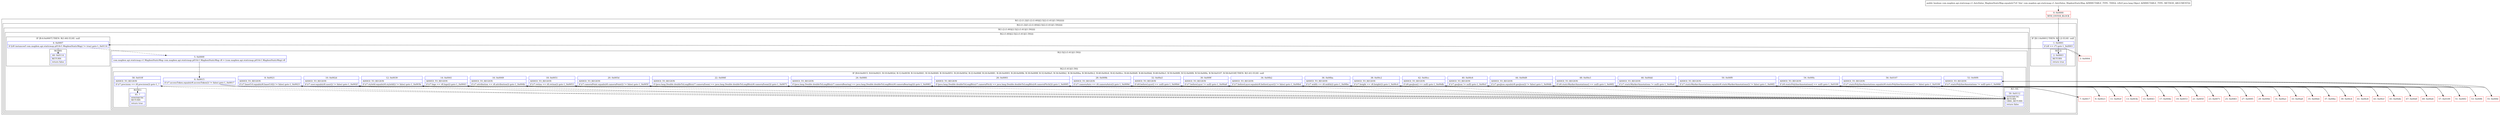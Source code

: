 digraph "CFG forcom.mapbox.api.staticmap.v1.AutoValue_MapboxStaticMap.equals(Ljava\/lang\/Object;)Z" {
subgraph cluster_Region_154633748 {
label = "R(1:(2:(1:2)|(1:(2:(1:60)|(2:5|(2:(1:61)|(1:59)))))))";
node [shape=record,color=blue];
subgraph cluster_Region_1264503688 {
label = "R(2:(1:2)|(1:(2:(1:60)|(2:5|(2:(1:61)|(1:59))))))";
node [shape=record,color=blue];
subgraph cluster_IfRegion_1175001148 {
label = "IF [B:1:0x0001] THEN: R(1:2) ELSE: null";
node [shape=record,color=blue];
Node_1 [shape=record,label="{1\:\ 0x0001|if (r8 == r7) goto L_0x0003\l}"];
subgraph cluster_Region_1322665992 {
label = "R(1:2)";
node [shape=record,color=blue];
Node_2 [shape=record,label="{2\:\ 0x0003|RETURN\l|return true\l}"];
}
}
subgraph cluster_Region_2078568672 {
label = "R(1:(2:(1:60)|(2:5|(2:(1:61)|(1:59)))))";
node [shape=record,color=blue];
subgraph cluster_Region_1188816543 {
label = "R(2:(1:60)|(2:5|(2:(1:61)|(1:59))))";
node [shape=record,color=blue];
subgraph cluster_IfRegion_1209912960 {
label = "IF [B:4:0x0007] THEN: R(1:60) ELSE: null";
node [shape=record,color=blue];
Node_4 [shape=record,label="{4\:\ 0x0007|if ((r8 instanceof com.mapbox.api.staticmap.p014v1.MapboxStaticMap) != true) goto L_0x0114\l}"];
subgraph cluster_Region_888621443 {
label = "R(1:60)";
node [shape=record,color=blue];
Node_60 [shape=record,label="{60\:\ 0x0114|RETURN\l|return false\l}"];
}
}
subgraph cluster_Region_325114015 {
label = "R(2:5|(2:(1:61)|(1:59)))";
node [shape=record,color=blue];
Node_5 [shape=record,label="{5\:\ 0x0009|com.mapbox.api.staticmap.v1.MapboxStaticMap com.mapbox.api.staticmap.p014v1.MapboxStaticMap r8 = (com.mapbox.api.staticmap.p014v1.MapboxStaticMap) r8\l}"];
subgraph cluster_Region_1816939661 {
label = "R(2:(1:61)|(1:59))";
node [shape=record,color=blue];
subgraph cluster_IfRegion_2126488245 {
label = "IF [B:6:0x0015, B:8:0x0021, B:10:0x002d, B:12:0x0039, B:14:0x0041, B:16:0x0049, B:18:0x0051, B:20:0x005d, B:22:0x006f, B:24:0x0081, B:26:0x0093, B:28:0x009b, B:30:0x009f, B:32:0x00a5, B:34:0x00b2, B:36:0x00ba, B:38:0x00c2, B:40:0x00c6, B:42:0x00cc, B:44:0x00d9, B:46:0x00dd, B:48:0x00e3, B:50:0x00f0, B:52:0x00f4, B:54:0x00fa, B:56:0x0107, B:58:0x010f] THEN: R(1:61) ELSE: null";
node [shape=record,color=blue];
Node_6 [shape=record,label="{6\:\ 0x0015|if (r7.accessToken.equals(r8.accessToken()) != false) goto L_0x0017\l}"];
Node_8 [shape=record,label="{8\:\ 0x0021|ADDED_TO_REGION\l|if (r7.baseUrl.equals(r8.baseUrl()) != false) goto L_0x0023\l}"];
Node_10 [shape=record,label="{10\:\ 0x002d|ADDED_TO_REGION\l|if (r7.user.equals(r8.user()) != false) goto L_0x002f\l}"];
Node_12 [shape=record,label="{12\:\ 0x0039|ADDED_TO_REGION\l|if (r7.styleId.equals(r8.styleId()) != false) goto L_0x003b\l}"];
Node_14 [shape=record,label="{14\:\ 0x0041|ADDED_TO_REGION\l|if (r7.logo == r8.logo()) goto L_0x0043\l}"];
Node_16 [shape=record,label="{16\:\ 0x0049|ADDED_TO_REGION\l|if (r7.attribution == r8.attribution()) goto L_0x004b\l}"];
Node_18 [shape=record,label="{18\:\ 0x0051|ADDED_TO_REGION\l|if (r7.retina == r8.retina()) goto L_0x0053\l}"];
Node_20 [shape=record,label="{20\:\ 0x005d|ADDED_TO_REGION\l|if (r7.cameraPoint.equals(r8.cameraPoint()) != false) goto L_0x005f\l}"];
Node_22 [shape=record,label="{22\:\ 0x006f|ADDED_TO_REGION\l|if (java.lang.Double.doubleToLongBits(r7.cameraZoom) == java.lang.Double.doubleToLongBits(r8.cameraZoom())) goto L_0x0071\l}"];
Node_24 [shape=record,label="{24\:\ 0x0081|ADDED_TO_REGION\l|if (java.lang.Double.doubleToLongBits(r7.cameraBearing) == java.lang.Double.doubleToLongBits(r8.cameraBearing())) goto L_0x0083\l}"];
Node_26 [shape=record,label="{26\:\ 0x0093|ADDED_TO_REGION\l|if (java.lang.Double.doubleToLongBits(r7.cameraPitch) == java.lang.Double.doubleToLongBits(r8.cameraPitch())) goto L_0x0095\l}"];
Node_28 [shape=record,label="{28\:\ 0x009b|ADDED_TO_REGION\l|if (r7.cameraAuto == r8.cameraAuto()) goto L_0x009d\l}"];
Node_30 [shape=record,label="{30\:\ 0x009f|ADDED_TO_REGION\l|if (r7.beforeLayer != null) goto L_0x00a8\l}"];
Node_32 [shape=record,label="{32\:\ 0x00a5|ADDED_TO_REGION\l|if (r8.beforeLayer() == null) goto L_0x00b4\l}"];
Node_34 [shape=record,label="{34\:\ 0x00b2|ADDED_TO_REGION\l|if (r7.beforeLayer.equals(r8.beforeLayer()) != false) goto L_0x00b4\l}"];
Node_36 [shape=record,label="{36\:\ 0x00ba|ADDED_TO_REGION\l|if (r7.width == r8.width()) goto L_0x00bc\l}"];
Node_38 [shape=record,label="{38\:\ 0x00c2|ADDED_TO_REGION\l|if (r7.height == r8.height()) goto L_0x00c4\l}"];
Node_40 [shape=record,label="{40\:\ 0x00c6|ADDED_TO_REGION\l|if (r7.geoJson != null) goto L_0x00cf\l}"];
Node_42 [shape=record,label="{42\:\ 0x00cc|ADDED_TO_REGION\l|if (r8.geoJson() == null) goto L_0x00db\l}"];
Node_44 [shape=record,label="{44\:\ 0x00d9|ADDED_TO_REGION\l|if (r7.geoJson.equals(r8.geoJson()) != false) goto L_0x00db\l}"];
Node_46 [shape=record,label="{46\:\ 0x00dd|ADDED_TO_REGION\l|if (r7.staticMarkerAnnotations != null) goto L_0x00e6\l}"];
Node_48 [shape=record,label="{48\:\ 0x00e3|ADDED_TO_REGION\l|if (r8.staticMarkerAnnotations() == null) goto L_0x00f2\l}"];
Node_50 [shape=record,label="{50\:\ 0x00f0|ADDED_TO_REGION\l|if (r7.staticMarkerAnnotations.equals(r8.staticMarkerAnnotations()) != false) goto L_0x00f2\l}"];
Node_52 [shape=record,label="{52\:\ 0x00f4|ADDED_TO_REGION\l|if (r7.staticPolylineAnnotations != null) goto L_0x00fd\l}"];
Node_54 [shape=record,label="{54\:\ 0x00fa|ADDED_TO_REGION\l|if (r8.staticPolylineAnnotations() == null) goto L_0x0109\l}"];
Node_56 [shape=record,label="{56\:\ 0x0107|ADDED_TO_REGION\l|if (r7.staticPolylineAnnotations.equals(r8.staticPolylineAnnotations()) != false) goto L_0x0109\l}"];
Node_58 [shape=record,label="{58\:\ 0x010f|ADDED_TO_REGION\l|if (r7.precision == r8.precision()) goto L_?\l}"];
subgraph cluster_Region_1975169157 {
label = "R(1:61)";
node [shape=record,color=blue];
Node_61 [shape=record,label="{61\:\ ?|SYNTHETIC\lRETURN\l|return true\l}"];
}
}
subgraph cluster_Region_1408571772 {
label = "R(1:59)";
node [shape=record,color=blue];
Node_59 [shape=record,label="{59\:\ 0x0112|SYNTHETIC\lRETURN\lORIG_RETURN\l|return false\l}"];
}
}
}
}
}
}
}
Node_0 [shape=record,color=red,label="{0\:\ 0x0000|MTH_ENTER_BLOCK\l}"];
Node_3 [shape=record,color=red,label="{3\:\ 0x0004}"];
Node_7 [shape=record,color=red,label="{7\:\ 0x0017}"];
Node_9 [shape=record,color=red,label="{9\:\ 0x0023}"];
Node_11 [shape=record,color=red,label="{11\:\ 0x002f}"];
Node_13 [shape=record,color=red,label="{13\:\ 0x003b}"];
Node_15 [shape=record,color=red,label="{15\:\ 0x0043}"];
Node_17 [shape=record,color=red,label="{17\:\ 0x004b}"];
Node_19 [shape=record,color=red,label="{19\:\ 0x0053}"];
Node_21 [shape=record,color=red,label="{21\:\ 0x005f}"];
Node_23 [shape=record,color=red,label="{23\:\ 0x0071}"];
Node_25 [shape=record,color=red,label="{25\:\ 0x0083}"];
Node_27 [shape=record,color=red,label="{27\:\ 0x0095}"];
Node_29 [shape=record,color=red,label="{29\:\ 0x009d}"];
Node_31 [shape=record,color=red,label="{31\:\ 0x00a1}"];
Node_33 [shape=record,color=red,label="{33\:\ 0x00a8}"];
Node_35 [shape=record,color=red,label="{35\:\ 0x00b4}"];
Node_37 [shape=record,color=red,label="{37\:\ 0x00bc}"];
Node_39 [shape=record,color=red,label="{39\:\ 0x00c4}"];
Node_41 [shape=record,color=red,label="{41\:\ 0x00c8}"];
Node_43 [shape=record,color=red,label="{43\:\ 0x00cf}"];
Node_45 [shape=record,color=red,label="{45\:\ 0x00db}"];
Node_47 [shape=record,color=red,label="{47\:\ 0x00df}"];
Node_49 [shape=record,color=red,label="{49\:\ 0x00e6}"];
Node_51 [shape=record,color=red,label="{51\:\ 0x00f2}"];
Node_53 [shape=record,color=red,label="{53\:\ 0x00f6}"];
Node_55 [shape=record,color=red,label="{55\:\ 0x00fd}"];
Node_57 [shape=record,color=red,label="{57\:\ 0x0109}"];
MethodNode[shape=record,label="{public boolean com.mapbox.api.staticmap.v1.AutoValue_MapboxStaticMap.equals((r7v0 'this' com.mapbox.api.staticmap.v1.AutoValue_MapboxStaticMap A[IMMUTABLE_TYPE, THIS]), (r8v0 java.lang.Object A[IMMUTABLE_TYPE, METHOD_ARGUMENT])) }"];
MethodNode -> Node_0;
Node_1 -> Node_2;
Node_1 -> Node_3[style=dashed];
Node_4 -> Node_5[style=dashed];
Node_4 -> Node_60;
Node_5 -> Node_6;
Node_6 -> Node_7;
Node_6 -> Node_59[style=dashed];
Node_8 -> Node_9;
Node_8 -> Node_59[style=dashed];
Node_10 -> Node_11;
Node_10 -> Node_59[style=dashed];
Node_12 -> Node_13;
Node_12 -> Node_59[style=dashed];
Node_14 -> Node_15;
Node_14 -> Node_59[style=dashed];
Node_16 -> Node_17;
Node_16 -> Node_59[style=dashed];
Node_18 -> Node_19;
Node_18 -> Node_59[style=dashed];
Node_20 -> Node_21;
Node_20 -> Node_59[style=dashed];
Node_22 -> Node_23;
Node_22 -> Node_59[style=dashed];
Node_24 -> Node_25;
Node_24 -> Node_59[style=dashed];
Node_26 -> Node_27;
Node_26 -> Node_59[style=dashed];
Node_28 -> Node_29;
Node_28 -> Node_59[style=dashed];
Node_30 -> Node_31[style=dashed];
Node_30 -> Node_33;
Node_32 -> Node_59[style=dashed];
Node_32 -> Node_35;
Node_34 -> Node_35;
Node_34 -> Node_59[style=dashed];
Node_36 -> Node_37;
Node_36 -> Node_59[style=dashed];
Node_38 -> Node_39;
Node_38 -> Node_59[style=dashed];
Node_40 -> Node_41[style=dashed];
Node_40 -> Node_43;
Node_42 -> Node_59[style=dashed];
Node_42 -> Node_45;
Node_44 -> Node_45;
Node_44 -> Node_59[style=dashed];
Node_46 -> Node_47[style=dashed];
Node_46 -> Node_49;
Node_48 -> Node_59[style=dashed];
Node_48 -> Node_51;
Node_50 -> Node_51;
Node_50 -> Node_59[style=dashed];
Node_52 -> Node_53[style=dashed];
Node_52 -> Node_55;
Node_54 -> Node_59[style=dashed];
Node_54 -> Node_57;
Node_56 -> Node_57;
Node_56 -> Node_59[style=dashed];
Node_58 -> Node_59[style=dashed];
Node_58 -> Node_61;
Node_0 -> Node_1;
Node_3 -> Node_4;
Node_7 -> Node_8;
Node_9 -> Node_10;
Node_11 -> Node_12;
Node_13 -> Node_14;
Node_15 -> Node_16;
Node_17 -> Node_18;
Node_19 -> Node_20;
Node_21 -> Node_22;
Node_23 -> Node_24;
Node_25 -> Node_26;
Node_27 -> Node_28;
Node_29 -> Node_30;
Node_31 -> Node_32;
Node_33 -> Node_34;
Node_35 -> Node_36;
Node_37 -> Node_38;
Node_39 -> Node_40;
Node_41 -> Node_42;
Node_43 -> Node_44;
Node_45 -> Node_46;
Node_47 -> Node_48;
Node_49 -> Node_50;
Node_51 -> Node_52;
Node_53 -> Node_54;
Node_55 -> Node_56;
Node_57 -> Node_58;
}

